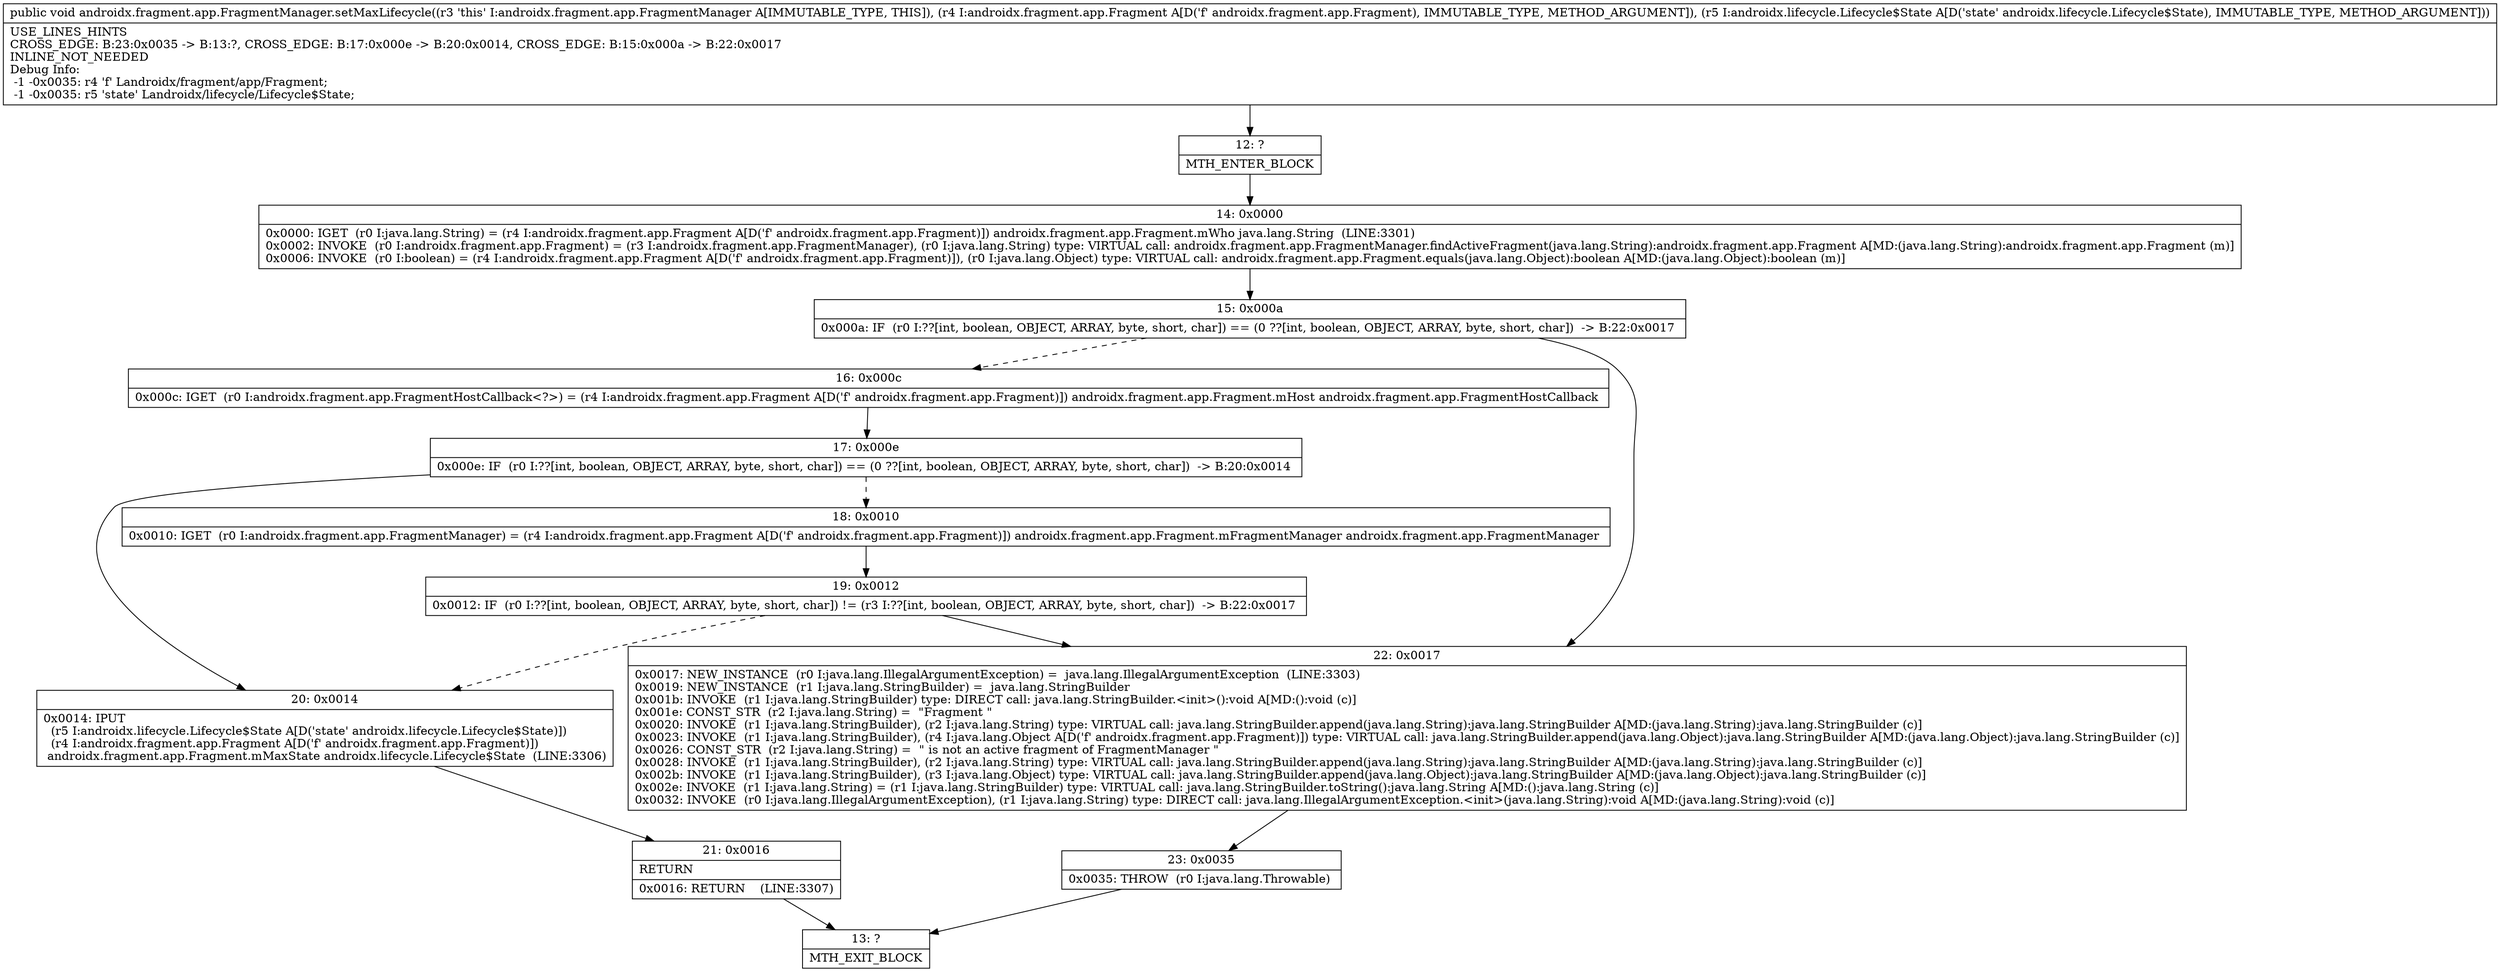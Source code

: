 digraph "CFG forandroidx.fragment.app.FragmentManager.setMaxLifecycle(Landroidx\/fragment\/app\/Fragment;Landroidx\/lifecycle\/Lifecycle$State;)V" {
Node_12 [shape=record,label="{12\:\ ?|MTH_ENTER_BLOCK\l}"];
Node_14 [shape=record,label="{14\:\ 0x0000|0x0000: IGET  (r0 I:java.lang.String) = (r4 I:androidx.fragment.app.Fragment A[D('f' androidx.fragment.app.Fragment)]) androidx.fragment.app.Fragment.mWho java.lang.String  (LINE:3301)\l0x0002: INVOKE  (r0 I:androidx.fragment.app.Fragment) = (r3 I:androidx.fragment.app.FragmentManager), (r0 I:java.lang.String) type: VIRTUAL call: androidx.fragment.app.FragmentManager.findActiveFragment(java.lang.String):androidx.fragment.app.Fragment A[MD:(java.lang.String):androidx.fragment.app.Fragment (m)]\l0x0006: INVOKE  (r0 I:boolean) = (r4 I:androidx.fragment.app.Fragment A[D('f' androidx.fragment.app.Fragment)]), (r0 I:java.lang.Object) type: VIRTUAL call: androidx.fragment.app.Fragment.equals(java.lang.Object):boolean A[MD:(java.lang.Object):boolean (m)]\l}"];
Node_15 [shape=record,label="{15\:\ 0x000a|0x000a: IF  (r0 I:??[int, boolean, OBJECT, ARRAY, byte, short, char]) == (0 ??[int, boolean, OBJECT, ARRAY, byte, short, char])  \-\> B:22:0x0017 \l}"];
Node_16 [shape=record,label="{16\:\ 0x000c|0x000c: IGET  (r0 I:androidx.fragment.app.FragmentHostCallback\<?\>) = (r4 I:androidx.fragment.app.Fragment A[D('f' androidx.fragment.app.Fragment)]) androidx.fragment.app.Fragment.mHost androidx.fragment.app.FragmentHostCallback \l}"];
Node_17 [shape=record,label="{17\:\ 0x000e|0x000e: IF  (r0 I:??[int, boolean, OBJECT, ARRAY, byte, short, char]) == (0 ??[int, boolean, OBJECT, ARRAY, byte, short, char])  \-\> B:20:0x0014 \l}"];
Node_18 [shape=record,label="{18\:\ 0x0010|0x0010: IGET  (r0 I:androidx.fragment.app.FragmentManager) = (r4 I:androidx.fragment.app.Fragment A[D('f' androidx.fragment.app.Fragment)]) androidx.fragment.app.Fragment.mFragmentManager androidx.fragment.app.FragmentManager \l}"];
Node_19 [shape=record,label="{19\:\ 0x0012|0x0012: IF  (r0 I:??[int, boolean, OBJECT, ARRAY, byte, short, char]) != (r3 I:??[int, boolean, OBJECT, ARRAY, byte, short, char])  \-\> B:22:0x0017 \l}"];
Node_20 [shape=record,label="{20\:\ 0x0014|0x0014: IPUT  \l  (r5 I:androidx.lifecycle.Lifecycle$State A[D('state' androidx.lifecycle.Lifecycle$State)])\l  (r4 I:androidx.fragment.app.Fragment A[D('f' androidx.fragment.app.Fragment)])\l androidx.fragment.app.Fragment.mMaxState androidx.lifecycle.Lifecycle$State  (LINE:3306)\l}"];
Node_21 [shape=record,label="{21\:\ 0x0016|RETURN\l|0x0016: RETURN    (LINE:3307)\l}"];
Node_13 [shape=record,label="{13\:\ ?|MTH_EXIT_BLOCK\l}"];
Node_22 [shape=record,label="{22\:\ 0x0017|0x0017: NEW_INSTANCE  (r0 I:java.lang.IllegalArgumentException) =  java.lang.IllegalArgumentException  (LINE:3303)\l0x0019: NEW_INSTANCE  (r1 I:java.lang.StringBuilder) =  java.lang.StringBuilder \l0x001b: INVOKE  (r1 I:java.lang.StringBuilder) type: DIRECT call: java.lang.StringBuilder.\<init\>():void A[MD:():void (c)]\l0x001e: CONST_STR  (r2 I:java.lang.String) =  \"Fragment \" \l0x0020: INVOKE  (r1 I:java.lang.StringBuilder), (r2 I:java.lang.String) type: VIRTUAL call: java.lang.StringBuilder.append(java.lang.String):java.lang.StringBuilder A[MD:(java.lang.String):java.lang.StringBuilder (c)]\l0x0023: INVOKE  (r1 I:java.lang.StringBuilder), (r4 I:java.lang.Object A[D('f' androidx.fragment.app.Fragment)]) type: VIRTUAL call: java.lang.StringBuilder.append(java.lang.Object):java.lang.StringBuilder A[MD:(java.lang.Object):java.lang.StringBuilder (c)]\l0x0026: CONST_STR  (r2 I:java.lang.String) =  \" is not an active fragment of FragmentManager \" \l0x0028: INVOKE  (r1 I:java.lang.StringBuilder), (r2 I:java.lang.String) type: VIRTUAL call: java.lang.StringBuilder.append(java.lang.String):java.lang.StringBuilder A[MD:(java.lang.String):java.lang.StringBuilder (c)]\l0x002b: INVOKE  (r1 I:java.lang.StringBuilder), (r3 I:java.lang.Object) type: VIRTUAL call: java.lang.StringBuilder.append(java.lang.Object):java.lang.StringBuilder A[MD:(java.lang.Object):java.lang.StringBuilder (c)]\l0x002e: INVOKE  (r1 I:java.lang.String) = (r1 I:java.lang.StringBuilder) type: VIRTUAL call: java.lang.StringBuilder.toString():java.lang.String A[MD:():java.lang.String (c)]\l0x0032: INVOKE  (r0 I:java.lang.IllegalArgumentException), (r1 I:java.lang.String) type: DIRECT call: java.lang.IllegalArgumentException.\<init\>(java.lang.String):void A[MD:(java.lang.String):void (c)]\l}"];
Node_23 [shape=record,label="{23\:\ 0x0035|0x0035: THROW  (r0 I:java.lang.Throwable) \l}"];
MethodNode[shape=record,label="{public void androidx.fragment.app.FragmentManager.setMaxLifecycle((r3 'this' I:androidx.fragment.app.FragmentManager A[IMMUTABLE_TYPE, THIS]), (r4 I:androidx.fragment.app.Fragment A[D('f' androidx.fragment.app.Fragment), IMMUTABLE_TYPE, METHOD_ARGUMENT]), (r5 I:androidx.lifecycle.Lifecycle$State A[D('state' androidx.lifecycle.Lifecycle$State), IMMUTABLE_TYPE, METHOD_ARGUMENT]))  | USE_LINES_HINTS\lCROSS_EDGE: B:23:0x0035 \-\> B:13:?, CROSS_EDGE: B:17:0x000e \-\> B:20:0x0014, CROSS_EDGE: B:15:0x000a \-\> B:22:0x0017\lINLINE_NOT_NEEDED\lDebug Info:\l  \-1 \-0x0035: r4 'f' Landroidx\/fragment\/app\/Fragment;\l  \-1 \-0x0035: r5 'state' Landroidx\/lifecycle\/Lifecycle$State;\l}"];
MethodNode -> Node_12;Node_12 -> Node_14;
Node_14 -> Node_15;
Node_15 -> Node_16[style=dashed];
Node_15 -> Node_22;
Node_16 -> Node_17;
Node_17 -> Node_18[style=dashed];
Node_17 -> Node_20;
Node_18 -> Node_19;
Node_19 -> Node_20[style=dashed];
Node_19 -> Node_22;
Node_20 -> Node_21;
Node_21 -> Node_13;
Node_22 -> Node_23;
Node_23 -> Node_13;
}

